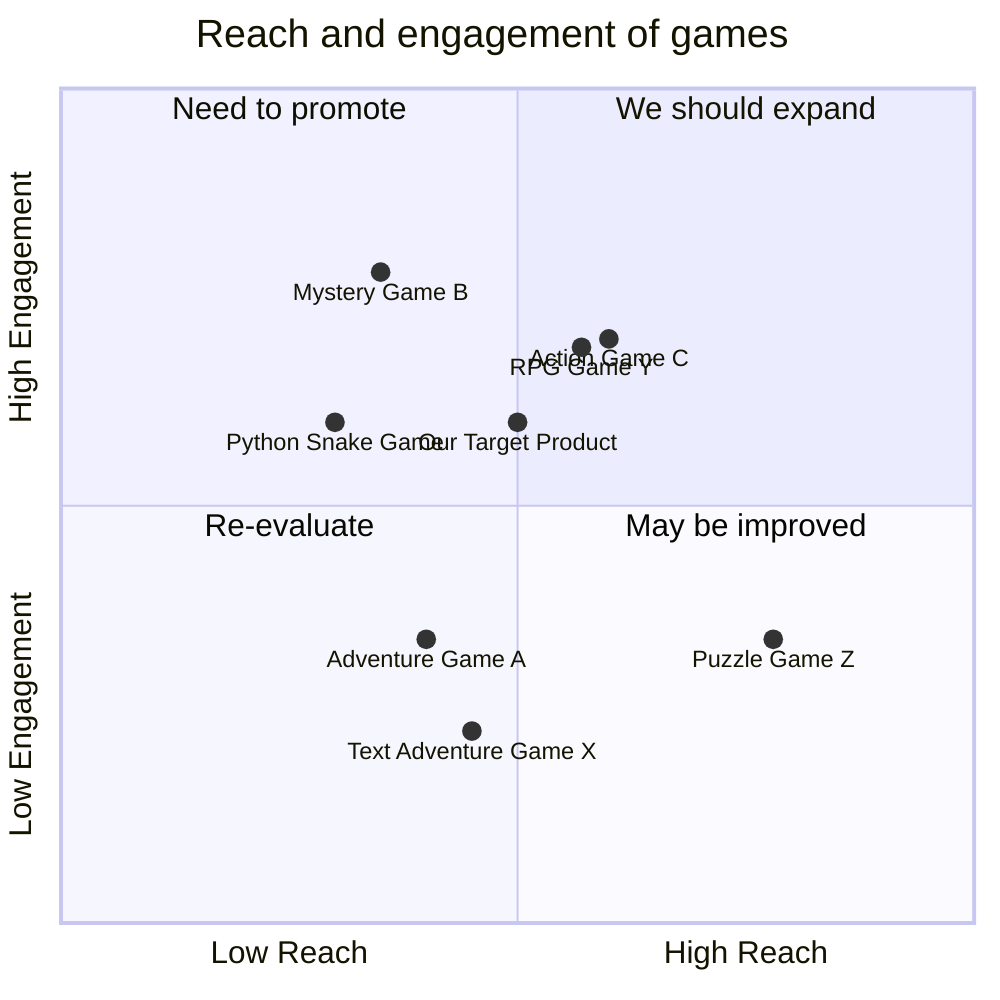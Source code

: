 quadrantChart
    title Reach and engagement of games
    x-axis Low Reach --> High Reach
    y-axis Low Engagement --> High Engagement
    quadrant-1 We should expand
    quadrant-2 Need to promote
    quadrant-3 Re-evaluate
    quadrant-4 May be improved
    "Python Snake Game": [0.3, 0.6]
    "Text Adventure Game X": [0.45, 0.23]
    "RPG Game Y": [0.57, 0.69]
    "Puzzle Game Z": [0.78, 0.34]
    "Adventure Game A": [0.40, 0.34]
    "Mystery Game B": [0.35, 0.78]
    "Action Game C": [0.6, 0.7]
    "Our Target Product": [0.5, 0.6]